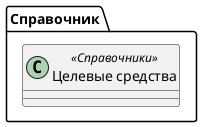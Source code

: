 ﻿@startuml ЦелевыеСредства
'!include templates.wsd
'..\include templates.wsd
class Справочник.ЦелевыеСредства as "Целевые средства" <<Справочники>>
{
}
@enduml
